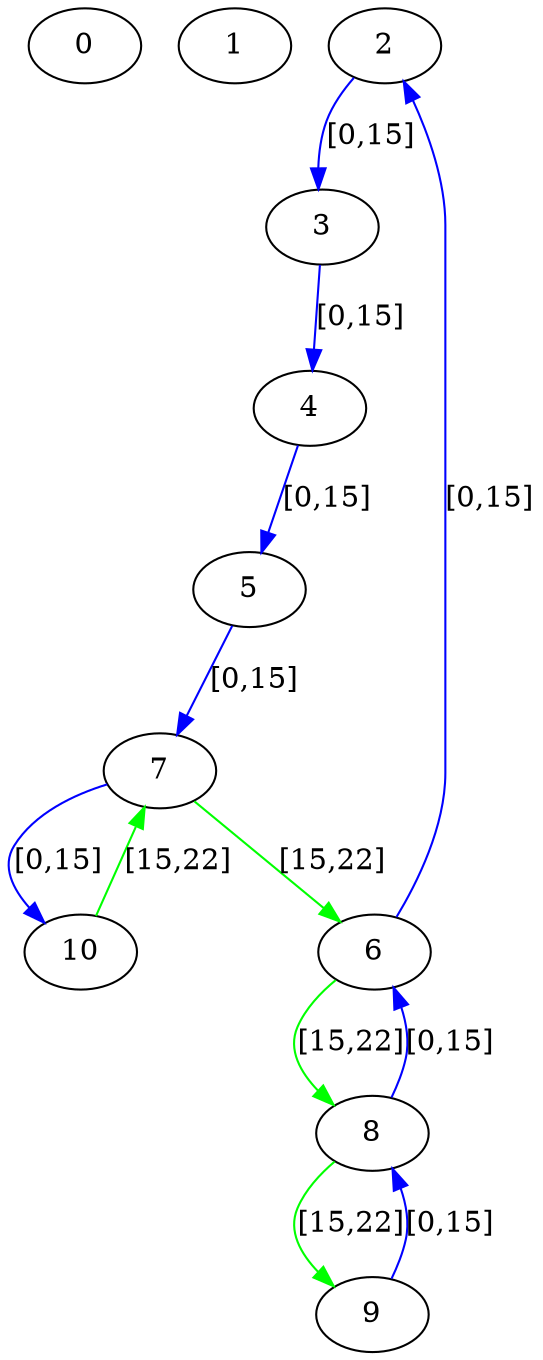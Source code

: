 digraph  {
0 [label=0];
1 [label=1];
2 [label=2];
3 [label=3];
4 [label=4];
5 [label=5];
6 [label=6];
7 [label=7];
8 [label=8];
9 [label=9];
10 [label=10];
2 -> 3  [color=blue, key=0, label="[0,15]"];
3 -> 4  [color=blue, key=0, label="[0,15]"];
4 -> 5  [color=blue, key=0, label="[0,15]"];
5 -> 7  [color=blue, key=0, label="[0,15]"];
6 -> 2  [color=blue, key=0, label="[0,15]"];
6 -> 8  [color=green, key=0, label="[15,22]"];
7 -> 10  [color=blue, key=0, label="[0,15]"];
7 -> 6  [color=green, key=0, label="[15,22]"];
8 -> 6  [color=blue, key=0, label="[0,15]"];
8 -> 9  [color=green, key=0, label="[15,22]"];
9 -> 8  [color=blue, key=0, label="[0,15]"];
10 -> 7  [color=green, key=0, label="[15,22]"];
}
